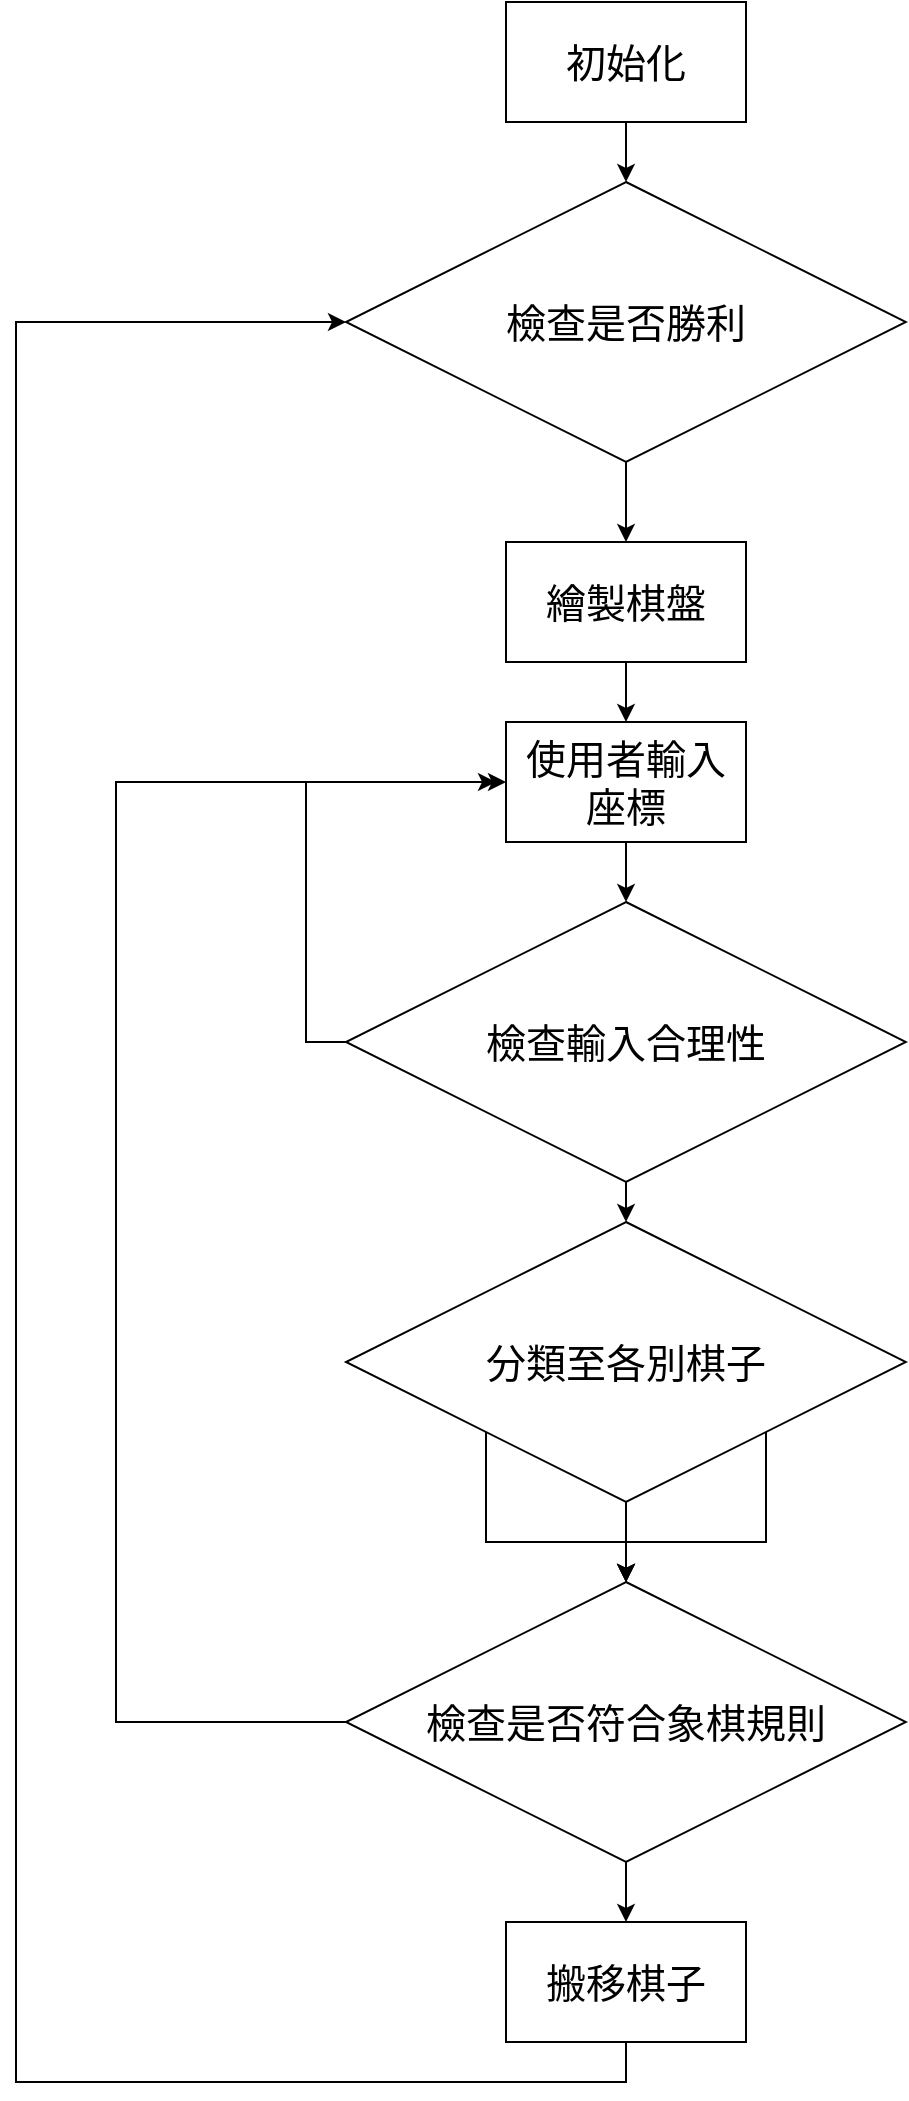 <mxfile version="22.1.4" type="github">
  <diagram name="Page-1" id="syb87-QGkI7_0BNL9Wj-">
    <mxGraphModel dx="1793" dy="968" grid="1" gridSize="10" guides="1" tooltips="1" connect="1" arrows="1" fold="1" page="1" pageScale="1" pageWidth="1390" pageHeight="980" math="0" shadow="0">
      <root>
        <mxCell id="0" />
        <mxCell id="1" parent="0" />
        <mxCell id="gtlvYnjf_naC1f6O9EZB-7" style="edgeStyle=orthogonalEdgeStyle;rounded=0;orthogonalLoop=1;jettySize=auto;html=1;exitX=0.5;exitY=1;exitDx=0;exitDy=0;fontSize=20;" parent="1" source="gtlvYnjf_naC1f6O9EZB-1" edge="1">
          <mxGeometry relative="1" as="geometry">
            <mxPoint x="425" y="120" as="targetPoint" />
          </mxGeometry>
        </mxCell>
        <mxCell id="gtlvYnjf_naC1f6O9EZB-1" value="&lt;font style=&quot;font-size: 20px;&quot;&gt;初始化&lt;/font&gt;" style="rounded=0;whiteSpace=wrap;html=1;fontSize=20;" parent="1" vertex="1">
          <mxGeometry x="365" y="30" width="120" height="60" as="geometry" />
        </mxCell>
        <mxCell id="gtlvYnjf_naC1f6O9EZB-10" style="edgeStyle=orthogonalEdgeStyle;rounded=0;orthogonalLoop=1;jettySize=auto;html=1;exitX=0.5;exitY=1;exitDx=0;exitDy=0;entryX=0.5;entryY=0;entryDx=0;entryDy=0;fontSize=20;" parent="1" source="gtlvYnjf_naC1f6O9EZB-8" target="gtlvYnjf_naC1f6O9EZB-9" edge="1">
          <mxGeometry relative="1" as="geometry" />
        </mxCell>
        <mxCell id="gtlvYnjf_naC1f6O9EZB-8" value="檢查是否勝利" style="rhombus;whiteSpace=wrap;html=1;fontSize=20;" parent="1" vertex="1">
          <mxGeometry x="285" y="120" width="280" height="140" as="geometry" />
        </mxCell>
        <mxCell id="gtlvYnjf_naC1f6O9EZB-19" style="edgeStyle=orthogonalEdgeStyle;rounded=0;orthogonalLoop=1;jettySize=auto;html=1;exitX=0.5;exitY=1;exitDx=0;exitDy=0;fontSize=20;" parent="1" source="gtlvYnjf_naC1f6O9EZB-9" target="gtlvYnjf_naC1f6O9EZB-11" edge="1">
          <mxGeometry relative="1" as="geometry" />
        </mxCell>
        <mxCell id="gtlvYnjf_naC1f6O9EZB-9" value="繪製棋盤" style="rounded=0;whiteSpace=wrap;html=1;fontSize=20;" parent="1" vertex="1">
          <mxGeometry x="365" y="300" width="120" height="60" as="geometry" />
        </mxCell>
        <mxCell id="gtlvYnjf_naC1f6O9EZB-17" style="edgeStyle=orthogonalEdgeStyle;rounded=0;orthogonalLoop=1;jettySize=auto;html=1;exitX=0.5;exitY=1;exitDx=0;exitDy=0;fontSize=20;" parent="1" source="gtlvYnjf_naC1f6O9EZB-11" target="gtlvYnjf_naC1f6O9EZB-14" edge="1">
          <mxGeometry relative="1" as="geometry" />
        </mxCell>
        <mxCell id="gtlvYnjf_naC1f6O9EZB-11" value="使用者輸入座標" style="rounded=0;whiteSpace=wrap;html=1;fontSize=20;" parent="1" vertex="1">
          <mxGeometry x="365" y="390" width="120" height="60" as="geometry" />
        </mxCell>
        <mxCell id="gtlvYnjf_naC1f6O9EZB-15" style="edgeStyle=orthogonalEdgeStyle;rounded=0;orthogonalLoop=1;jettySize=auto;html=1;exitX=0;exitY=0.5;exitDx=0;exitDy=0;entryX=0;entryY=0.5;entryDx=0;entryDy=0;fontSize=20;" parent="1" source="gtlvYnjf_naC1f6O9EZB-14" target="gtlvYnjf_naC1f6O9EZB-11" edge="1">
          <mxGeometry relative="1" as="geometry" />
        </mxCell>
        <mxCell id="gtlvYnjf_naC1f6O9EZB-23" style="edgeStyle=orthogonalEdgeStyle;rounded=0;orthogonalLoop=1;jettySize=auto;html=1;exitX=0.5;exitY=1;exitDx=0;exitDy=0;entryX=0.5;entryY=0;entryDx=0;entryDy=0;fontSize=20;" parent="1" source="gtlvYnjf_naC1f6O9EZB-14" target="gtlvYnjf_naC1f6O9EZB-22" edge="1">
          <mxGeometry relative="1" as="geometry" />
        </mxCell>
        <mxCell id="gtlvYnjf_naC1f6O9EZB-14" value="檢查輸入合理性" style="rhombus;whiteSpace=wrap;html=1;fontSize=20;" parent="1" vertex="1">
          <mxGeometry x="285" y="480" width="280" height="140" as="geometry" />
        </mxCell>
        <mxCell id="gtlvYnjf_naC1f6O9EZB-27" style="edgeStyle=orthogonalEdgeStyle;rounded=0;orthogonalLoop=1;jettySize=auto;html=1;exitX=0.5;exitY=1;exitDx=0;exitDy=0;fontSize=20;" parent="1" source="gtlvYnjf_naC1f6O9EZB-22" target="gtlvYnjf_naC1f6O9EZB-26" edge="1">
          <mxGeometry relative="1" as="geometry" />
        </mxCell>
        <mxCell id="gtlvYnjf_naC1f6O9EZB-28" style="edgeStyle=orthogonalEdgeStyle;rounded=0;orthogonalLoop=1;jettySize=auto;html=1;exitX=0;exitY=1;exitDx=0;exitDy=0;entryX=0.5;entryY=0;entryDx=0;entryDy=0;fontSize=20;" parent="1" source="gtlvYnjf_naC1f6O9EZB-22" target="gtlvYnjf_naC1f6O9EZB-26" edge="1">
          <mxGeometry relative="1" as="geometry" />
        </mxCell>
        <mxCell id="gtlvYnjf_naC1f6O9EZB-29" style="edgeStyle=orthogonalEdgeStyle;rounded=0;orthogonalLoop=1;jettySize=auto;html=1;exitX=1;exitY=1;exitDx=0;exitDy=0;entryX=0.5;entryY=0;entryDx=0;entryDy=0;fontSize=20;" parent="1" source="gtlvYnjf_naC1f6O9EZB-22" target="gtlvYnjf_naC1f6O9EZB-26" edge="1">
          <mxGeometry relative="1" as="geometry" />
        </mxCell>
        <mxCell id="gtlvYnjf_naC1f6O9EZB-30" style="edgeStyle=orthogonalEdgeStyle;rounded=0;orthogonalLoop=1;jettySize=auto;html=1;exitX=0;exitY=1;exitDx=0;exitDy=0;entryX=0.5;entryY=0;entryDx=0;entryDy=0;fontSize=20;" parent="1" source="gtlvYnjf_naC1f6O9EZB-22" target="gtlvYnjf_naC1f6O9EZB-26" edge="1">
          <mxGeometry relative="1" as="geometry" />
        </mxCell>
        <mxCell id="gtlvYnjf_naC1f6O9EZB-22" value="分類至各別棋子" style="rhombus;whiteSpace=wrap;html=1;fontSize=20;" parent="1" vertex="1">
          <mxGeometry x="285" y="640" width="280" height="140" as="geometry" />
        </mxCell>
        <mxCell id="gtlvYnjf_naC1f6O9EZB-31" style="edgeStyle=orthogonalEdgeStyle;rounded=0;orthogonalLoop=1;jettySize=auto;html=1;exitX=0;exitY=0.5;exitDx=0;exitDy=0;fontSize=20;" parent="1" source="gtlvYnjf_naC1f6O9EZB-26" edge="1">
          <mxGeometry relative="1" as="geometry">
            <mxPoint x="360" y="420" as="targetPoint" />
            <Array as="points">
              <mxPoint x="170" y="890" />
              <mxPoint x="170" y="420" />
            </Array>
          </mxGeometry>
        </mxCell>
        <mxCell id="gtlvYnjf_naC1f6O9EZB-34" style="edgeStyle=orthogonalEdgeStyle;rounded=0;orthogonalLoop=1;jettySize=auto;html=1;exitX=0.5;exitY=1;exitDx=0;exitDy=0;entryX=0.5;entryY=0;entryDx=0;entryDy=0;fontSize=20;" parent="1" source="gtlvYnjf_naC1f6O9EZB-26" target="gtlvYnjf_naC1f6O9EZB-33" edge="1">
          <mxGeometry relative="1" as="geometry" />
        </mxCell>
        <mxCell id="gtlvYnjf_naC1f6O9EZB-26" value="檢查是否符合象棋規則" style="rhombus;whiteSpace=wrap;html=1;fontSize=20;" parent="1" vertex="1">
          <mxGeometry x="285" y="820" width="280" height="140" as="geometry" />
        </mxCell>
        <mxCell id="gtlvYnjf_naC1f6O9EZB-35" style="edgeStyle=orthogonalEdgeStyle;rounded=0;orthogonalLoop=1;jettySize=auto;html=1;exitX=0.5;exitY=1;exitDx=0;exitDy=0;entryX=0;entryY=0.5;entryDx=0;entryDy=0;fontSize=20;" parent="1" source="gtlvYnjf_naC1f6O9EZB-33" target="gtlvYnjf_naC1f6O9EZB-8" edge="1">
          <mxGeometry relative="1" as="geometry">
            <Array as="points">
              <mxPoint x="425" y="1070" />
              <mxPoint x="120" y="1070" />
              <mxPoint x="120" y="190" />
            </Array>
          </mxGeometry>
        </mxCell>
        <mxCell id="gtlvYnjf_naC1f6O9EZB-33" value="搬移棋子" style="rounded=0;whiteSpace=wrap;html=1;fontSize=20;" parent="1" vertex="1">
          <mxGeometry x="365" y="990" width="120" height="60" as="geometry" />
        </mxCell>
      </root>
    </mxGraphModel>
  </diagram>
</mxfile>
